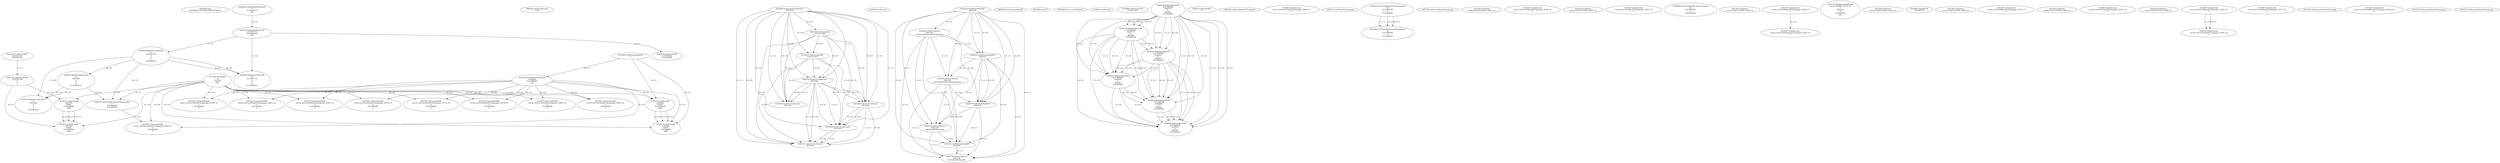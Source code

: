 // Global SCDG with merge call
digraph {
	0 [label="6850628.main
00a39926c17dc49453784055617fae27"]
	1 [label="4254480.GetModuleHandleW
0"]
	2 [label="6844434.SetThreadLocale
1024"]
	3 [label="4243965.InitializeCriticalSection
6917004"]
	4 [label="4243979.GetVersion
"]
	5 [label="4244018.GetModuleHandleW
4244120"]
	6 [label="4244024.GetProcAddress
9441320
GetThreadPreferredUILanguages"]
	5 -> 6 [label="(0-->1)"]
	7 [label="4244044.GetModuleHandleW
4244120"]
	5 -> 7 [label="(1-->1)"]
	5 -> 7 [label="(0-->0)"]
	6 -> 7 [label="(1-->0)"]
	8 [label="4244050.GetProcAddress
9441320
SetThreadPreferredUILanguages"]
	5 -> 8 [label="(0-->1)"]
	6 -> 8 [label="(1-->1)"]
	7 -> 8 [label="(0-->1)"]
	9 [label="4244070.GetModuleHandleW
4244120"]
	5 -> 9 [label="(1-->1)"]
	7 -> 9 [label="(1-->1)"]
	5 -> 9 [label="(0-->0)"]
	6 -> 9 [label="(1-->0)"]
	7 -> 9 [label="(0-->0)"]
	8 -> 9 [label="(1-->0)"]
	10 [label="4244076.GetProcAddress
9441320
GetThreadUILanguage"]
	5 -> 10 [label="(0-->1)"]
	6 -> 10 [label="(1-->1)"]
	7 -> 10 [label="(0-->1)"]
	8 -> 10 [label="(1-->1)"]
	9 -> 10 [label="(0-->1)"]
	11 [label="4250188.GetSystemInfo
2147417660"]
	3 -> 11 [label="(0-->0)"]
	12 [label="6844540.GetCommandLineW
"]
	13 [label="4214413.GetStartupInfoW
2147417624"]
	3 -> 13 [label="(0-->0)"]
	11 -> 13 [label="(0-->0)"]
	14 [label="6844560.GetACP
"]
	15 [label="6844580.GetCurrentThreadId
"]
	16 [label="4250204.GetVersion
"]
	17 [label="4276690.GetVersionExW
2147417420"]
	18 [label="4243306.GetModuleFileNameW
4194304
2147408904
522"]
	1 -> 18 [label="(0-->1)"]
	19 [label="4248064.GetModuleFileNameW
0
2147408370
261"]
	20 [label="4215383.VirtualAlloc
0
1310704
4096
4"]
	21 [label="4246338.RegOpenKeyExW
2147483649
4246772
0
983065
2147408236"]
	22 [label="4245741.GetModuleHandleW
4246160"]
	5 -> 22 [label="(0-->0)"]
	6 -> 22 [label="(1-->0)"]
	7 -> 22 [label="(0-->0)"]
	8 -> 22 [label="(1-->0)"]
	9 -> 22 [label="(0-->0)"]
	10 -> 22 [label="(1-->0)"]
	23 [label="4245758.GetProcAddress
9441320
GetLongPathNameW"]
	5 -> 23 [label="(0-->1)"]
	6 -> 23 [label="(1-->1)"]
	7 -> 23 [label="(0-->1)"]
	8 -> 23 [label="(1-->1)"]
	9 -> 23 [label="(0-->1)"]
	10 -> 23 [label="(1-->1)"]
	22 -> 23 [label="(0-->1)"]
	24 [label="4245785.GetLongPathNameW
2147407710
2147406542
261"]
	19 -> 24 [label="(3-->3)"]
	25 [label="4246556.RegQueryValueExW
0
2147407710
0
0
0
2147408232"]
	24 -> 25 [label="(1-->2)"]
	26 [label="4246599.RegQueryValueExW
0
2147407710
0
0
0
2147408232"]
	24 -> 26 [label="(1-->2)"]
	25 -> 26 [label="(2-->2)"]
	25 -> 26 [label="(6-->6)"]
	27 [label="4246722.RegCloseKey
0"]
	28 [label="4247883.GetUserDefaultUILanguage
"]
	29 [label="4245418.EnterCriticalSection
6917004"]
	3 -> 29 [label="(1-->1)"]
	3 -> 29 [label="(0-->0)"]
	11 -> 29 [label="(0-->0)"]
	13 -> 29 [label="(0-->0)"]
	30 [label="4245469.LeaveCriticalSection
6917004"]
	3 -> 30 [label="(1-->1)"]
	29 -> 30 [label="(1-->1)"]
	3 -> 30 [label="(0-->0)"]
	11 -> 30 [label="(0-->0)"]
	13 -> 30 [label="(0-->0)"]
	29 -> 30 [label="(0-->0)"]
	31 [label="4245487.IsValidLocale
retval_GetUserDefaultUILanguage_33830_32
2"]
	32 [label="4245121.GetThreadUILanguage
"]
	33 [label="4245059.GetThreadPreferredUILanguages
56
2147408200
0
2147408240"]
	34 [label="4245088.GetThreadPreferredUILanguages
56
2147408200
0
2147408240"]
	33 -> 34 [label="(1-->1)"]
	33 -> 34 [label="(2-->2)"]
	33 -> 34 [label="(4-->4)"]
	35 [label="4245580.EnterCriticalSection
6917004"]
	3 -> 35 [label="(1-->1)"]
	29 -> 35 [label="(1-->1)"]
	30 -> 35 [label="(1-->1)"]
	3 -> 35 [label="(0-->0)"]
	11 -> 35 [label="(0-->0)"]
	13 -> 35 [label="(0-->0)"]
	29 -> 35 [label="(0-->0)"]
	30 -> 35 [label="(0-->0)"]
	36 [label="4245621.LeaveCriticalSection
6917004"]
	3 -> 36 [label="(1-->1)"]
	29 -> 36 [label="(1-->1)"]
	30 -> 36 [label="(1-->1)"]
	35 -> 36 [label="(1-->1)"]
	3 -> 36 [label="(0-->0)"]
	11 -> 36 [label="(0-->0)"]
	13 -> 36 [label="(0-->0)"]
	29 -> 36 [label="(0-->0)"]
	30 -> 36 [label="(0-->0)"]
	35 -> 36 [label="(0-->0)"]
	37 [label="4246372.RegOpenKeyExW
2147483650
4246772
0
983065
2147408236"]
	21 -> 37 [label="(2-->2)"]
	21 -> 37 [label="(4-->4)"]
	21 -> 37 [label="(5-->5)"]
	38 [label="4246635.RegQueryValueExW
0
4247000
0
0
0
2147408232"]
	25 -> 38 [label="(6-->6)"]
	39 [label="4245454.LeaveCriticalSection
6917004"]
	3 -> 39 [label="(1-->1)"]
	29 -> 39 [label="(1-->1)"]
	3 -> 39 [label="(0-->0)"]
	11 -> 39 [label="(0-->0)"]
	13 -> 39 [label="(0-->0)"]
	29 -> 39 [label="(0-->0)"]
	40 [label="4247558.GetUserDefaultUILanguage
"]
	41 [label="4247567.GetLocaleInfoW
retval_GetUserDefaultUILanguage_33955_32
3
2147408268
4"]
	18 -> 41 [label="(0-->2)"]
	20 -> 41 [label="(4-->4)"]
	42 [label="4247247.FindFirstFileW
3224341740
2147407640"]
	43 [label="4247263.FindClose
retval_FindFirstFileW_33961_32"]
	44 [label="4248145.LoadLibraryExW
3224341740
0
2"]
	42 -> 44 [label="(1-->1)"]
	45 [label="4245487.IsValidLocale
retval_GetUserDefaultUILanguage_32965_32
2"]
	46 [label="4247567.GetLocaleInfoW
retval_GetUserDefaultUILanguage_33052_32
3
2147408268
4"]
	18 -> 46 [label="(0-->2)"]
	20 -> 46 [label="(4-->4)"]
	47 [label="4247263.FindClose
retval_FindFirstFileW_33475_32"]
	48 [label="4250073.LoadStringW
9441340
65485
2147409468
4096"]
	44 -> 48 [label="(0-->1)"]
	20 -> 48 [label="(3-->4)"]
	49 [label="4245487.IsValidLocale
retval_GetUserDefaultUILanguage_32875_32
2"]
	50 [label="4245059.GetThreadPreferredUILanguages
56
2147408200
0
2147408244"]
	51 [label="4245215.SetThreadPreferredUILanguages
4
2147408220
2147408232"]
	20 -> 51 [label="(4-->1)"]
	25 -> 51 [label="(6-->3)"]
	38 -> 51 [label="(6-->3)"]
	52 [label="4247567.GetLocaleInfoW
retval_GetUserDefaultUILanguage_33349_32
3
2147408268
4"]
	18 -> 52 [label="(0-->2)"]
	20 -> 52 [label="(4-->4)"]
	51 -> 52 [label="(1-->4)"]
	53 [label="4247263.FindClose
retval_FindFirstFileW_33353_32"]
	54 [label="4250073.LoadStringW
9441340
65484
2147409468
4096"]
	44 -> 54 [label="(0-->1)"]
	48 -> 54 [label="(1-->1)"]
	48 -> 54 [label="(3-->3)"]
	20 -> 54 [label="(3-->4)"]
	48 -> 54 [label="(4-->4)"]
	55 [label="4246676.RegQueryValueExW
0
4247000
0
0
0
2147408232"]
	38 -> 55 [label="(2-->2)"]
	25 -> 55 [label="(6-->6)"]
	38 -> 55 [label="(6-->6)"]
	56 [label="4245487.IsValidLocale
retval_GetUserDefaultUILanguage_33339_32
2"]
	57 [label="4250171.MultiByteToWideChar
retval_GetACP_32774_32
0
4243452
10
2147403704
2047"]
	58 [label="4246402.RegOpenKeyExW
2147483649
4246832
0
983065
2147408236"]
	21 -> 58 [label="(1-->1)"]
	21 -> 58 [label="(4-->4)"]
	37 -> 58 [label="(4-->4)"]
	21 -> 58 [label="(5-->5)"]
	37 -> 58 [label="(5-->5)"]
	59 [label="4247567.GetLocaleInfoW
retval_GetUserDefaultUILanguage_33023_32
3
2147408268
4"]
	18 -> 59 [label="(0-->2)"]
	20 -> 59 [label="(4-->4)"]
	60 [label="4247263.FindClose
retval_FindFirstFileW_33221_32"]
	61 [label="4247567.GetLocaleInfoW
retval_GetUserDefaultUILanguage_32915_32
3
2147408268
4"]
	18 -> 61 [label="(0-->2)"]
	20 -> 61 [label="(4-->4)"]
	62 [label="4250073.LoadStringW
4194304
65485
2147409468
4096"]
	1 -> 62 [label="(0-->1)"]
	18 -> 62 [label="(1-->1)"]
	20 -> 62 [label="(3-->4)"]
	63 [label="4245683.CharNextW
2147407716"]
	64 [label="4246014.FindFirstFileW
2147406542
2147407064"]
	24 -> 64 [label="(2-->1)"]
	65 [label="4247567.GetLocaleInfoW
retval_GetUserDefaultUILanguage_33425_32
3
2147408268
4"]
	18 -> 65 [label="(0-->2)"]
	20 -> 65 [label="(4-->4)"]
	66 [label="4246432.RegOpenKeyExW
2147483650
4246832
0
983065
2147408236"]
	37 -> 66 [label="(1-->1)"]
	58 -> 66 [label="(2-->2)"]
	21 -> 66 [label="(4-->4)"]
	37 -> 66 [label="(4-->4)"]
	58 -> 66 [label="(4-->4)"]
	21 -> 66 [label="(5-->5)"]
	37 -> 66 [label="(5-->5)"]
	58 -> 66 [label="(5-->5)"]
	67 [label="4246462.RegOpenKeyExW
2147483649
4246884
0
983065
2147408236"]
	21 -> 67 [label="(1-->1)"]
	58 -> 67 [label="(1-->1)"]
	21 -> 67 [label="(4-->4)"]
	37 -> 67 [label="(4-->4)"]
	58 -> 67 [label="(4-->4)"]
	66 -> 67 [label="(4-->4)"]
	21 -> 67 [label="(5-->5)"]
	37 -> 67 [label="(5-->5)"]
	58 -> 67 [label="(5-->5)"]
	66 -> 67 [label="(5-->5)"]
	68 [label="4246492.RegOpenKeyExW
2147483649
4246936
0
983065
2147408236"]
	21 -> 68 [label="(1-->1)"]
	58 -> 68 [label="(1-->1)"]
	67 -> 68 [label="(1-->1)"]
	21 -> 68 [label="(4-->4)"]
	37 -> 68 [label="(4-->4)"]
	58 -> 68 [label="(4-->4)"]
	66 -> 68 [label="(4-->4)"]
	67 -> 68 [label="(4-->4)"]
	21 -> 68 [label="(5-->5)"]
	37 -> 68 [label="(5-->5)"]
	58 -> 68 [label="(5-->5)"]
	66 -> 68 [label="(5-->5)"]
	67 -> 68 [label="(5-->5)"]
	69 [label="4247567.GetLocaleInfoW
retval_GetUserDefaultUILanguage_33710_32
3
2147408268
4"]
	18 -> 69 [label="(0-->2)"]
	20 -> 69 [label="(4-->4)"]
	70 [label="4247263.FindClose
retval_FindFirstFileW_33807_32"]
	71 [label="4245487.IsValidLocale
retval_GetUserDefaultUILanguage_33374_32
2"]
	72 [label="4247567.GetLocaleInfoW
retval_GetUserDefaultUILanguage_33719_32
3
2147408268
4"]
	18 -> 72 [label="(0-->2)"]
	20 -> 72 [label="(4-->4)"]
	73 [label="4247263.FindClose
retval_FindFirstFileW_34085_32"]
	74 [label="4245487.IsValidLocale
retval_GetUserDefaultUILanguage_33347_32
2"]
	75 [label="4247567.GetLocaleInfoW
retval_GetUserDefaultUILanguage_33728_32
3
2147408268
4"]
	18 -> 75 [label="(0-->2)"]
	20 -> 75 [label="(4-->4)"]
	76 [label="4247263.FindClose
retval_FindFirstFileW_33996_32"]
	77 [label="4250073.LoadStringW
4194304
65484
2147409468
4096"]
	1 -> 77 [label="(0-->1)"]
	18 -> 77 [label="(1-->1)"]
	62 -> 77 [label="(1-->1)"]
	62 -> 77 [label="(3-->3)"]
	20 -> 77 [label="(3-->4)"]
	62 -> 77 [label="(4-->4)"]
	78 [label="4245487.IsValidLocale
retval_GetUserDefaultUILanguage_33361_32
2"]
	79 [label="4245487.IsValidLocale
retval_GetUserDefaultUILanguage_33731_32
2"]
	80 [label="4247923.GetSystemDefaultUILanguage
"]
	81 [label="4245487.IsValidLocale
retval_GetSystemDefaultUILanguage_33824_32
2"]
	56 -> 81 [label="(2-->2)"]
	82 [label="4245487.IsValidLocale
retval_GetSystemDefaultUILanguage_33934_32
2"]
	83 [label="4244766.IsValidLocale
retval_GetUserDefaultUILanguage_33361_32
2"]
	78 -> 83 [label="(1-->1)"]
	78 -> 83 [label="(2-->2)"]
	84 [label="4245525.GetSystemDefaultUILanguage
"]
	85 [label="4245552.GetSystemDefaultUILanguage
"]
}
